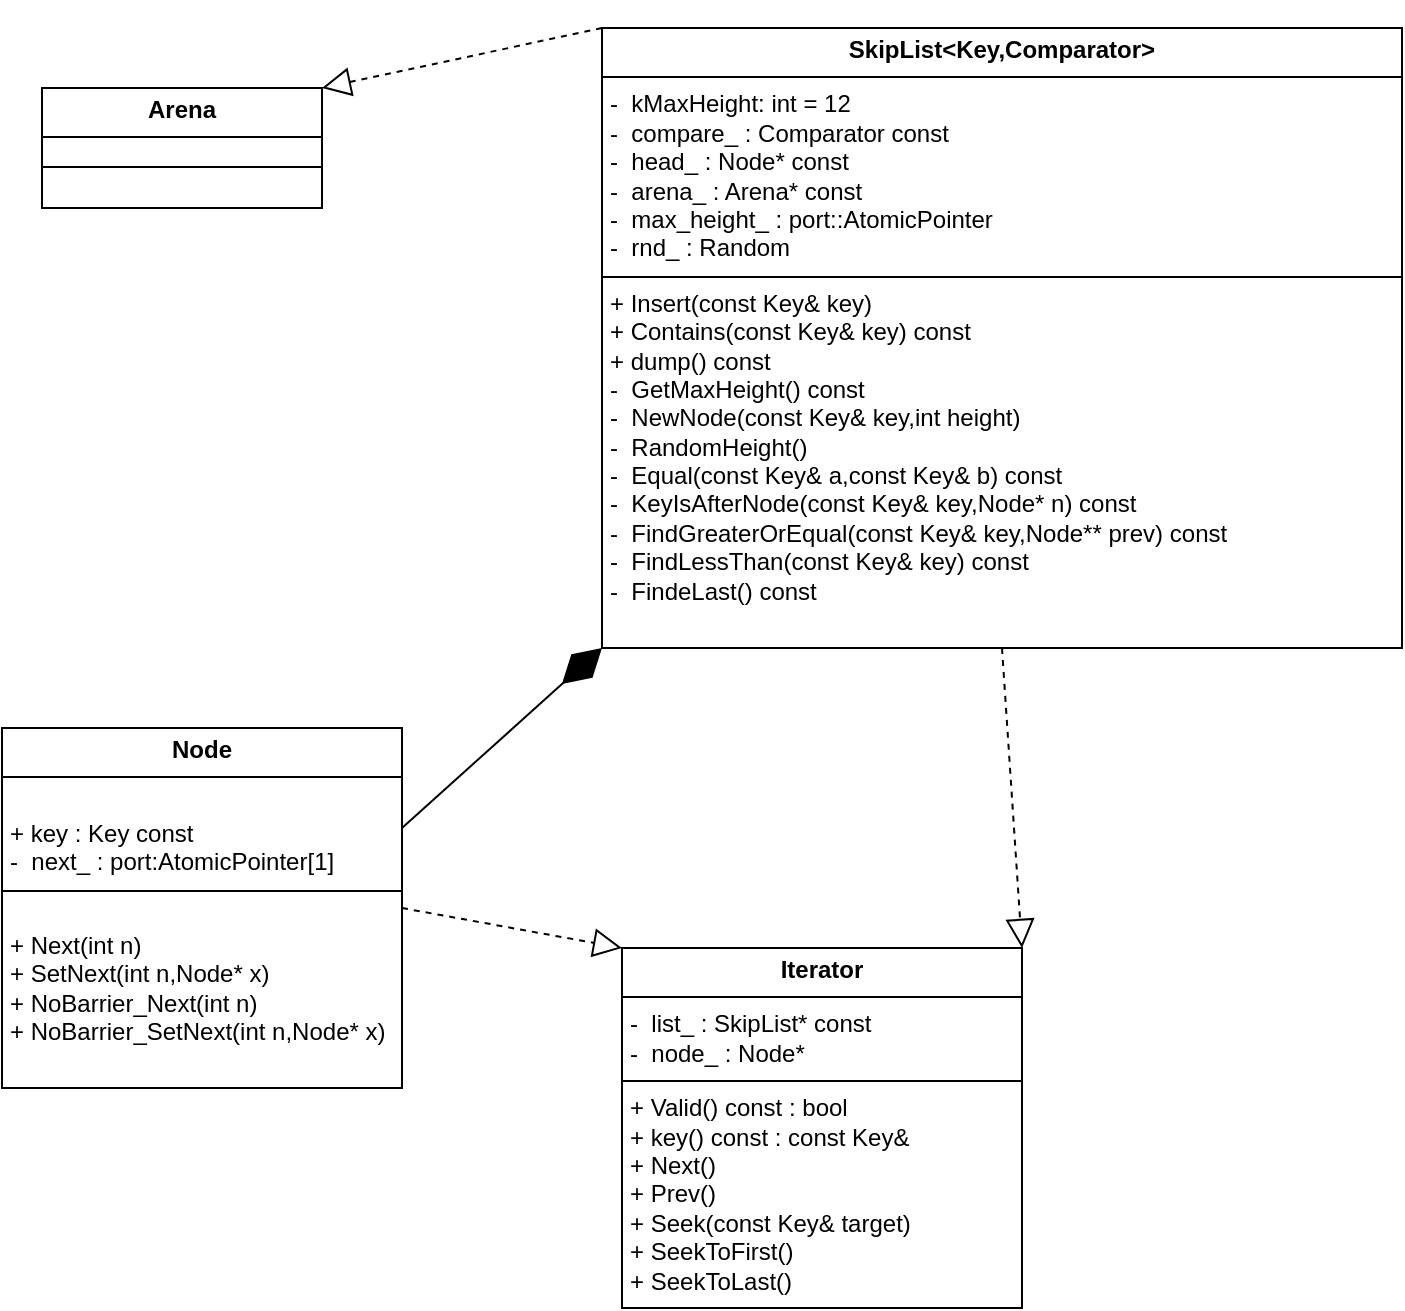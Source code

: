 <mxfile version="26.2.14">
  <diagram name="Page-1" id="c4acf3e9-155e-7222-9cf6-157b1a14988f">
    <mxGraphModel dx="1017" dy="468" grid="1" gridSize="10" guides="1" tooltips="1" connect="1" arrows="1" fold="1" page="1" pageScale="1" pageWidth="850" pageHeight="1100" background="none" math="0" shadow="0">
      <root>
        <mxCell id="0" />
        <mxCell id="1" parent="0" />
        <mxCell id="OO0f6Ug3bfgoFBQV2GJi-3" value="&lt;p style=&quot;margin:0px;margin-top:4px;text-align:center;&quot;&gt;&lt;b&gt;Arena&lt;/b&gt;&lt;/p&gt;&lt;hr size=&quot;1&quot; style=&quot;border-style:solid;&quot;&gt;&lt;div style=&quot;height:2px;&quot;&gt;&lt;/div&gt;&lt;hr size=&quot;1&quot; style=&quot;border-style:solid;&quot;&gt;&lt;div style=&quot;height:2px;&quot;&gt;&lt;/div&gt;" style="verticalAlign=top;align=left;overflow=fill;html=1;whiteSpace=wrap;" vertex="1" parent="1">
          <mxGeometry x="70" y="60" width="140" height="60" as="geometry" />
        </mxCell>
        <mxCell id="OO0f6Ug3bfgoFBQV2GJi-4" value="&lt;p style=&quot;margin:0px;margin-top:4px;text-align:center;&quot;&gt;&lt;b&gt;SkipList&amp;lt;Key,Comparator&amp;gt;&lt;/b&gt;&lt;/p&gt;&lt;hr size=&quot;1&quot; style=&quot;border-style:solid;&quot;&gt;&lt;p style=&quot;margin: 0px 0px 0px 4px;&quot;&gt;-&amp;nbsp; kMaxHeight: int = 12&lt;/p&gt;&lt;p style=&quot;margin: 0px 0px 0px 4px;&quot;&gt;-&amp;nbsp; compare_ : Comparator const&lt;/p&gt;&lt;p style=&quot;margin: 0px 0px 0px 4px;&quot;&gt;-&amp;nbsp; head_ : Node* const&lt;/p&gt;&lt;p style=&quot;margin: 0px 0px 0px 4px;&quot;&gt;-&amp;nbsp; arena_ : Arena* const&amp;nbsp;&lt;/p&gt;&lt;p style=&quot;margin: 0px 0px 0px 4px;&quot;&gt;-&amp;nbsp; max_height_ : port::AtomicPointer&lt;/p&gt;&lt;p style=&quot;margin: 0px 0px 0px 4px;&quot;&gt;-&amp;nbsp; rnd_ : Random&lt;/p&gt;&lt;hr size=&quot;1&quot; style=&quot;border-style:solid;&quot;&gt;&lt;p style=&quot;margin: 0px 0px 0px 4px;&quot;&gt;+ Insert(const Key&amp;amp; key)&lt;/p&gt;&lt;p style=&quot;margin: 0px 0px 0px 4px;&quot;&gt;+ Contains(const Key&amp;amp; key) const&lt;/p&gt;&lt;p style=&quot;margin: 0px 0px 0px 4px;&quot;&gt;+ dump() const&lt;/p&gt;&lt;p style=&quot;margin: 0px 0px 0px 4px;&quot;&gt;-&amp;nbsp; GetMaxHeight() const&lt;/p&gt;&lt;p style=&quot;margin: 0px 0px 0px 4px;&quot;&gt;-&amp;nbsp; NewNode(const Key&amp;amp; key,int height)&lt;/p&gt;&lt;p style=&quot;margin: 0px 0px 0px 4px;&quot;&gt;-&amp;nbsp; RandomHeight()&lt;/p&gt;&lt;p style=&quot;margin: 0px 0px 0px 4px;&quot;&gt;-&amp;nbsp; Equal(const Key&amp;amp; a,const Key&amp;amp; b) const&lt;/p&gt;&lt;p style=&quot;margin: 0px 0px 0px 4px;&quot;&gt;-&amp;nbsp; KeyIsAfterNode(const Key&amp;amp; key,Node* n) const&lt;/p&gt;&lt;p style=&quot;margin: 0px 0px 0px 4px;&quot;&gt;-&amp;nbsp; FindGreaterOrEqual(const Key&amp;amp; key,Node** prev) const&lt;/p&gt;&lt;p style=&quot;margin: 0px 0px 0px 4px;&quot;&gt;-&amp;nbsp; FindLessThan(const Key&amp;amp; key) const&lt;/p&gt;&lt;p style=&quot;margin: 0px 0px 0px 4px;&quot;&gt;-&amp;nbsp; FindeLast() const&lt;/p&gt;" style="verticalAlign=top;align=left;overflow=fill;html=1;whiteSpace=wrap;" vertex="1" parent="1">
          <mxGeometry x="350" y="30" width="400" height="310" as="geometry" />
        </mxCell>
        <mxCell id="OO0f6Ug3bfgoFBQV2GJi-8" value="&lt;p style=&quot;margin:0px;margin-top:4px;text-align:center;&quot;&gt;&lt;b&gt;Node&lt;/b&gt;&lt;/p&gt;&lt;hr size=&quot;1&quot; style=&quot;border-style:solid;&quot;&gt;&lt;p style=&quot;margin:0px;margin-left:4px;&quot;&gt;&lt;br&gt;&lt;/p&gt;&lt;p style=&quot;margin:0px;margin-left:4px;&quot;&gt;+ key : Key const&lt;/p&gt;&lt;p style=&quot;margin:0px;margin-left:4px;&quot;&gt;-&amp;nbsp; next_ : port:AtomicPointer[1]&lt;/p&gt;&lt;hr size=&quot;1&quot; style=&quot;border-style:solid;&quot;&gt;&lt;p style=&quot;margin:0px;margin-left:4px;&quot;&gt;&lt;br&gt;&lt;/p&gt;&lt;p style=&quot;margin:0px;margin-left:4px;&quot;&gt;+ Next(int n)&lt;/p&gt;&lt;p style=&quot;margin:0px;margin-left:4px;&quot;&gt;+ SetNext(int n,Node* x)&lt;/p&gt;&lt;p style=&quot;margin:0px;margin-left:4px;&quot;&gt;+ NoBarrier_Next(int n)&lt;/p&gt;&lt;p style=&quot;margin:0px;margin-left:4px;&quot;&gt;+ NoBarrier_SetNext(int n,Node* x)&lt;/p&gt;" style="verticalAlign=top;align=left;overflow=fill;html=1;whiteSpace=wrap;" vertex="1" parent="1">
          <mxGeometry x="50" y="380" width="200" height="180" as="geometry" />
        </mxCell>
        <mxCell id="OO0f6Ug3bfgoFBQV2GJi-9" value="&lt;p style=&quot;margin:0px;margin-top:4px;text-align:center;&quot;&gt;&lt;b&gt;Iterator&lt;/b&gt;&lt;/p&gt;&lt;hr size=&quot;1&quot; style=&quot;border-style:solid;&quot;&gt;&lt;p style=&quot;margin: 0px 0px 0px 4px;&quot;&gt;-&amp;nbsp; list_ : SkipList* const&lt;/p&gt;&lt;p style=&quot;margin: 0px 0px 0px 4px;&quot;&gt;-&amp;nbsp; node_ : Node*&lt;/p&gt;&lt;hr size=&quot;1&quot; style=&quot;border-style:solid;&quot;&gt;&lt;p style=&quot;margin:0px;margin-left:4px;&quot;&gt;+ Valid() const : bool&lt;/p&gt;&lt;p style=&quot;margin:0px;margin-left:4px;&quot;&gt;+ key() const : const Key&amp;amp;&lt;/p&gt;&lt;p style=&quot;margin:0px;margin-left:4px;&quot;&gt;+ Next()&lt;/p&gt;&lt;p style=&quot;margin:0px;margin-left:4px;&quot;&gt;+ Prev()&lt;/p&gt;&lt;p style=&quot;margin:0px;margin-left:4px;&quot;&gt;+ Seek(const Key&amp;amp; target)&lt;/p&gt;&lt;p style=&quot;margin:0px;margin-left:4px;&quot;&gt;+ SeekToFirst()&lt;/p&gt;&lt;p style=&quot;margin:0px;margin-left:4px;&quot;&gt;+ SeekToLast()&lt;/p&gt;" style="verticalAlign=top;align=left;overflow=fill;html=1;whiteSpace=wrap;" vertex="1" parent="1">
          <mxGeometry x="360" y="490" width="200" height="180" as="geometry" />
        </mxCell>
        <mxCell id="OO0f6Ug3bfgoFBQV2GJi-10" value="" style="endArrow=diamondThin;endFill=1;endSize=24;html=1;rounded=0;entryX=0;entryY=1;entryDx=0;entryDy=0;" edge="1" parent="1" target="OO0f6Ug3bfgoFBQV2GJi-4">
          <mxGeometry width="160" relative="1" as="geometry">
            <mxPoint x="250" y="430" as="sourcePoint" />
            <mxPoint x="410" y="430" as="targetPoint" />
          </mxGeometry>
        </mxCell>
        <mxCell id="OO0f6Ug3bfgoFBQV2GJi-12" value="" style="endArrow=block;dashed=1;endFill=0;endSize=12;html=1;rounded=0;exitX=0.5;exitY=1;exitDx=0;exitDy=0;entryX=1;entryY=0;entryDx=0;entryDy=0;" edge="1" parent="1" source="OO0f6Ug3bfgoFBQV2GJi-4" target="OO0f6Ug3bfgoFBQV2GJi-9">
          <mxGeometry width="160" relative="1" as="geometry">
            <mxPoint x="620" y="410" as="sourcePoint" />
            <mxPoint x="780" y="410" as="targetPoint" />
          </mxGeometry>
        </mxCell>
        <mxCell id="OO0f6Ug3bfgoFBQV2GJi-13" value="" style="endArrow=block;dashed=1;endFill=0;endSize=12;html=1;rounded=0;exitX=1;exitY=0.5;exitDx=0;exitDy=0;entryX=0;entryY=0;entryDx=0;entryDy=0;" edge="1" parent="1" source="OO0f6Ug3bfgoFBQV2GJi-8" target="OO0f6Ug3bfgoFBQV2GJi-9">
          <mxGeometry width="160" relative="1" as="geometry">
            <mxPoint x="210" y="600" as="sourcePoint" />
            <mxPoint x="370" y="600" as="targetPoint" />
          </mxGeometry>
        </mxCell>
        <mxCell id="OO0f6Ug3bfgoFBQV2GJi-14" value="" style="endArrow=block;dashed=1;endFill=0;endSize=12;html=1;rounded=0;exitX=0;exitY=0;exitDx=0;exitDy=0;entryX=1;entryY=0;entryDx=0;entryDy=0;" edge="1" parent="1" source="OO0f6Ug3bfgoFBQV2GJi-4" target="OO0f6Ug3bfgoFBQV2GJi-3">
          <mxGeometry width="160" relative="1" as="geometry">
            <mxPoint x="210" y="160" as="sourcePoint" />
            <mxPoint x="370" y="160" as="targetPoint" />
          </mxGeometry>
        </mxCell>
      </root>
    </mxGraphModel>
  </diagram>
</mxfile>
